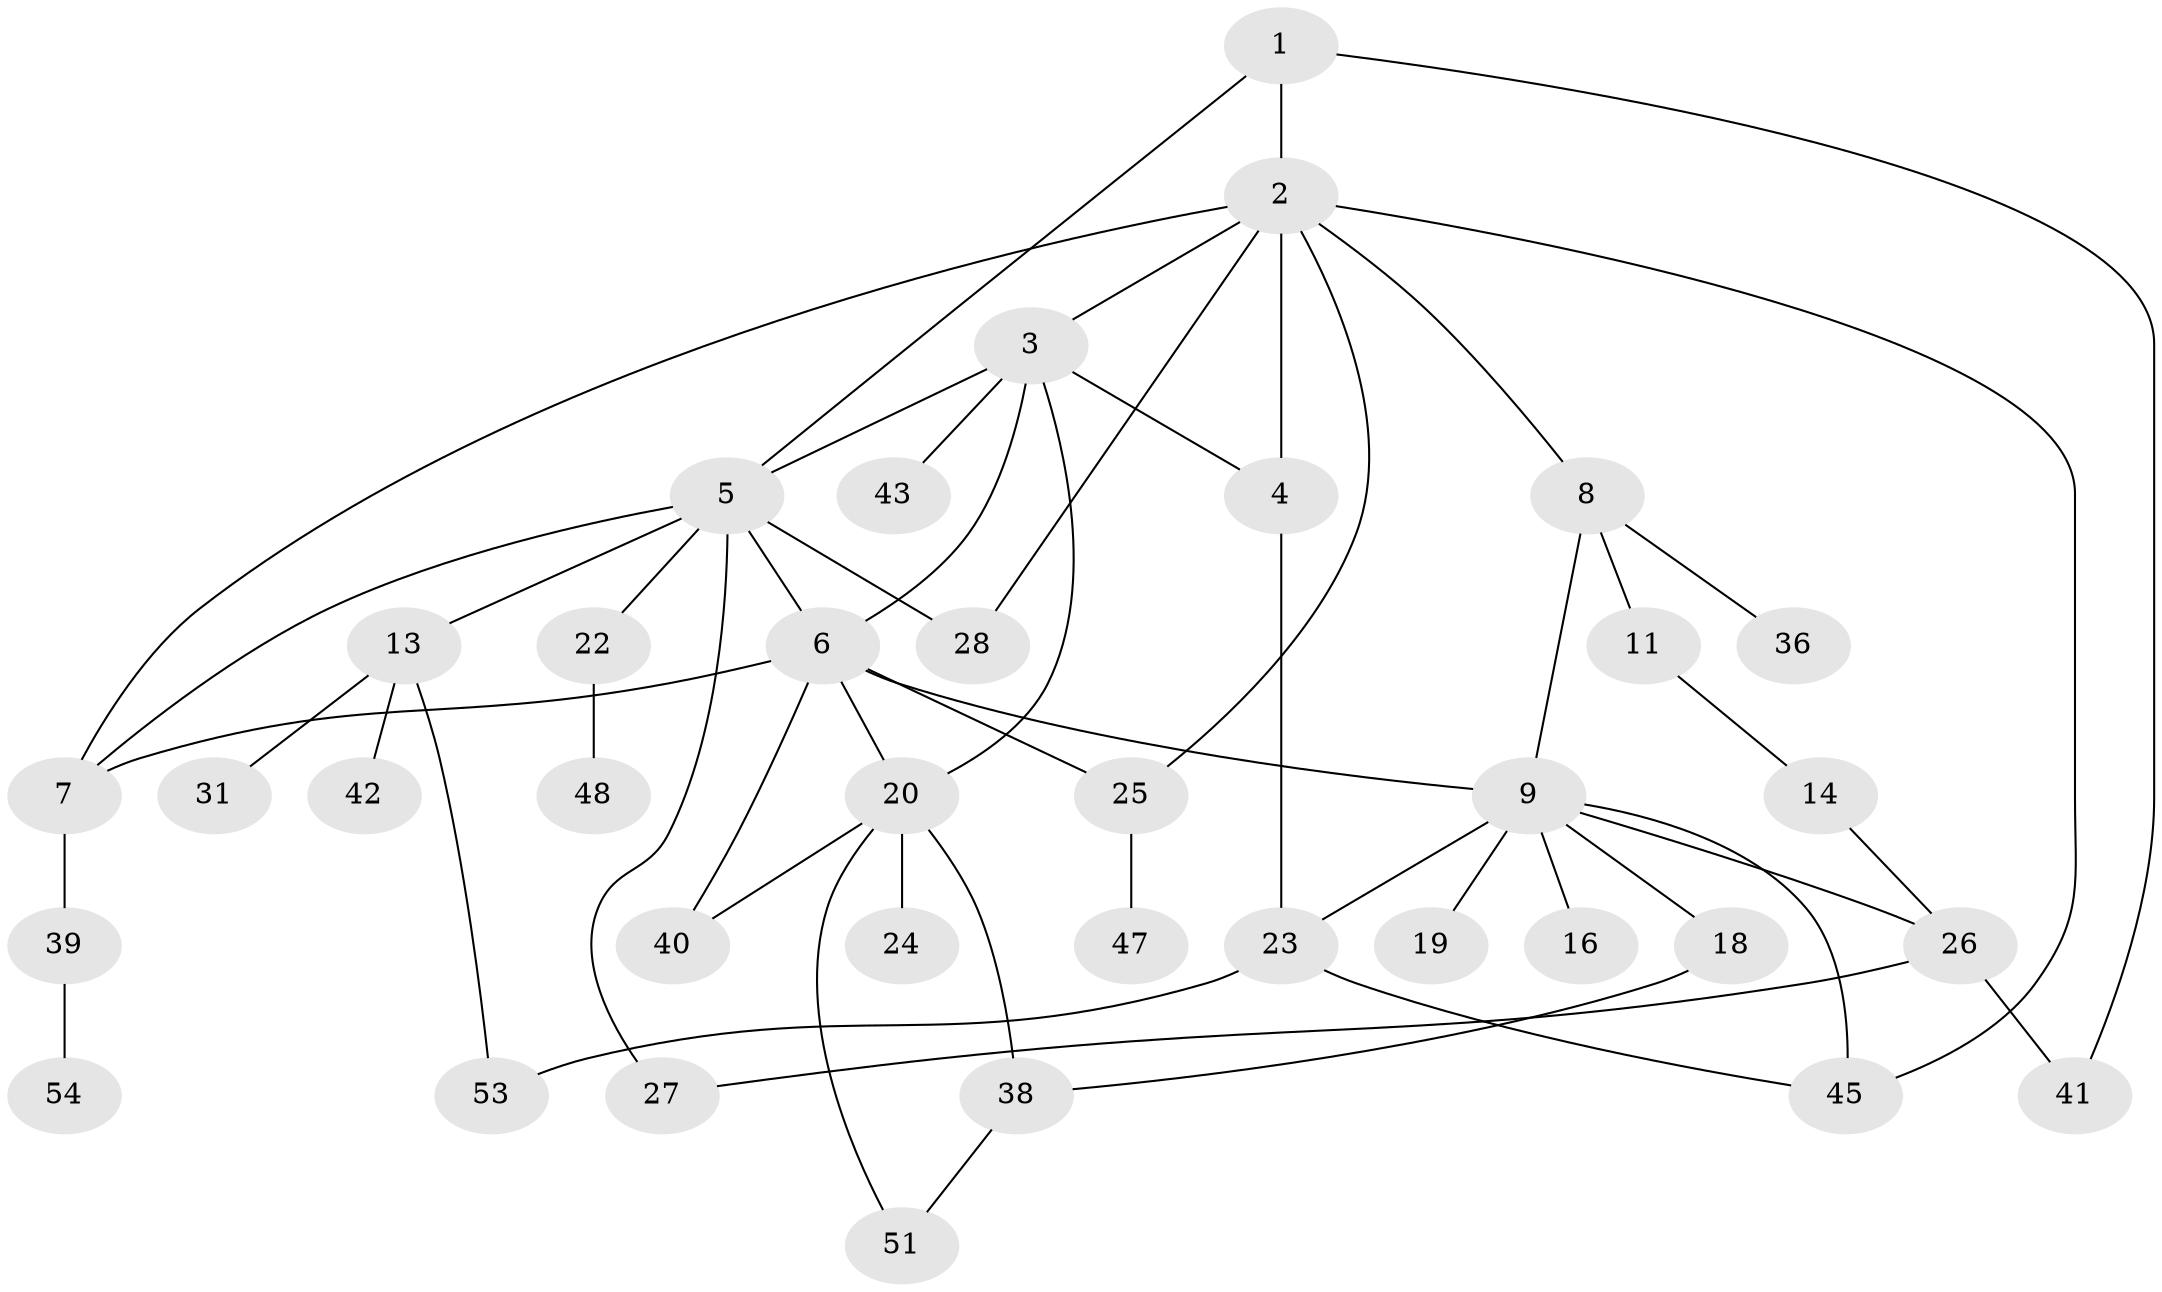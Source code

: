 // Generated by graph-tools (version 1.1) at 2025/51/02/27/25 19:51:36]
// undirected, 37 vertices, 55 edges
graph export_dot {
graph [start="1"]
  node [color=gray90,style=filled];
  1 [super="+30"];
  2 [super="+17"];
  3 [super="+32"];
  4 [super="+35"];
  5 [super="+21"];
  6 [super="+34"];
  7 [super="+15"];
  8 [super="+10"];
  9 [super="+12"];
  11 [super="+44"];
  13 [super="+33"];
  14;
  16;
  18;
  19;
  20 [super="+49"];
  22 [super="+50"];
  23 [super="+29"];
  24;
  25;
  26 [super="+55"];
  27;
  28;
  31;
  36 [super="+37"];
  38 [super="+46"];
  39;
  40;
  41;
  42;
  43;
  45 [super="+52"];
  47;
  48;
  51;
  53;
  54;
  1 -- 2;
  1 -- 5;
  1 -- 41;
  2 -- 3;
  2 -- 4 [weight=2];
  2 -- 8;
  2 -- 28 [weight=2];
  2 -- 25;
  2 -- 45;
  2 -- 7;
  3 -- 5;
  3 -- 20;
  3 -- 43;
  3 -- 4;
  3 -- 6;
  4 -- 23 [weight=2];
  5 -- 6;
  5 -- 13;
  5 -- 27;
  5 -- 7;
  5 -- 28;
  5 -- 22;
  6 -- 7;
  6 -- 9;
  6 -- 20;
  6 -- 40;
  6 -- 25;
  7 -- 39;
  8 -- 11;
  8 -- 36;
  8 -- 9;
  9 -- 18;
  9 -- 19;
  9 -- 23 [weight=2];
  9 -- 26;
  9 -- 16;
  9 -- 45;
  11 -- 14;
  13 -- 31;
  13 -- 42;
  13 -- 53;
  14 -- 26;
  18 -- 38;
  20 -- 24;
  20 -- 38;
  20 -- 40;
  20 -- 51;
  22 -- 48;
  23 -- 53;
  23 -- 45;
  25 -- 47;
  26 -- 41;
  26 -- 27;
  38 -- 51;
  39 -- 54;
}
